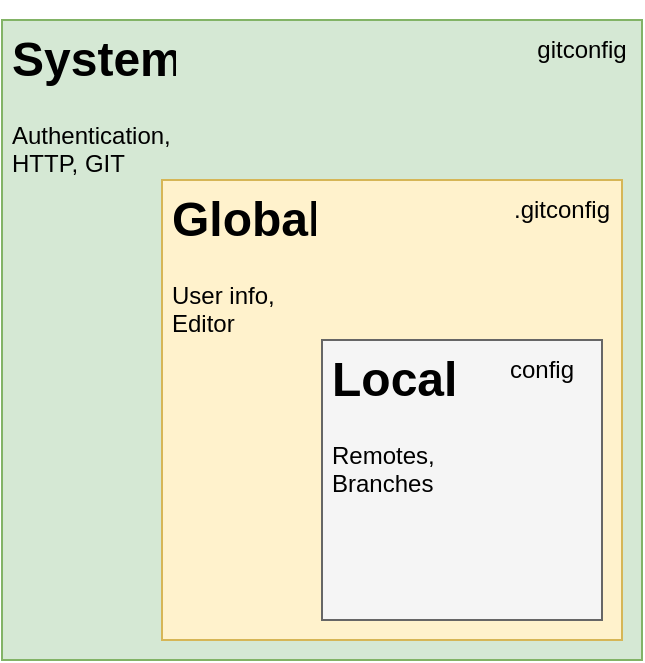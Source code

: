 <mxfile version="16.1.0" type="github">
  <diagram id="rnjRjZLV6JYx7znacPWV" name="Page-1">
    <mxGraphModel dx="1102" dy="882" grid="1" gridSize="10" guides="1" tooltips="1" connect="1" arrows="1" fold="1" page="1" pageScale="1" pageWidth="850" pageHeight="1100" math="0" shadow="0">
      <root>
        <mxCell id="0" />
        <mxCell id="1" parent="0" />
        <mxCell id="_hgoxm6HUZLf0Ftnl9ra-1" value="" style="whiteSpace=wrap;html=1;aspect=fixed;fillColor=#d5e8d4;strokeColor=#82b366;" parent="1" vertex="1">
          <mxGeometry x="40" y="40" width="320" height="320" as="geometry" />
        </mxCell>
        <mxCell id="_hgoxm6HUZLf0Ftnl9ra-2" value="" style="whiteSpace=wrap;html=1;aspect=fixed;fillColor=#fff2cc;strokeColor=#d6b656;" parent="1" vertex="1">
          <mxGeometry x="120" y="120" width="230" height="230" as="geometry" />
        </mxCell>
        <mxCell id="_hgoxm6HUZLf0Ftnl9ra-3" value="" style="whiteSpace=wrap;html=1;aspect=fixed;fillColor=#f5f5f5;fontColor=#333333;strokeColor=#666666;" parent="1" vertex="1">
          <mxGeometry x="200" y="200" width="140" height="140" as="geometry" />
        </mxCell>
        <mxCell id="_hgoxm6HUZLf0Ftnl9ra-4" value="&lt;h1&gt;System&lt;/h1&gt;&lt;p&gt;Authentication, HTTP, GIT&lt;/p&gt;" style="text;html=1;strokeColor=none;fillColor=none;spacing=5;spacingTop=-20;whiteSpace=wrap;overflow=hidden;rounded=0;" parent="1" vertex="1">
          <mxGeometry x="40" y="40" width="90" height="80" as="geometry" />
        </mxCell>
        <mxCell id="_hgoxm6HUZLf0Ftnl9ra-6" value="&lt;h1&gt;Global&lt;/h1&gt;&lt;p&gt;User info, Editor&lt;/p&gt;" style="text;html=1;strokeColor=none;fillColor=none;spacing=5;spacingTop=-20;whiteSpace=wrap;overflow=hidden;rounded=0;" parent="1" vertex="1">
          <mxGeometry x="120" y="120" width="80" height="80" as="geometry" />
        </mxCell>
        <mxCell id="_hgoxm6HUZLf0Ftnl9ra-7" value="&lt;h1&gt;Local&lt;/h1&gt;&lt;p&gt;Remotes, Branches&lt;/p&gt;&lt;p&gt;&lt;br&gt;&lt;/p&gt;" style="text;html=1;strokeColor=none;fillColor=none;spacing=5;spacingTop=-20;whiteSpace=wrap;overflow=hidden;rounded=0;" parent="1" vertex="1">
          <mxGeometry x="200" y="200" width="90" height="80" as="geometry" />
        </mxCell>
        <mxCell id="viOX8zuwRgglMyXOAv5t-1" value="gitconfig" style="text;html=1;strokeColor=none;fillColor=none;align=center;verticalAlign=middle;whiteSpace=wrap;rounded=0;" parent="1" vertex="1">
          <mxGeometry x="300" y="40" width="60" height="30" as="geometry" />
        </mxCell>
        <mxCell id="viOX8zuwRgglMyXOAv5t-2" value=".gitconfig" style="text;html=1;strokeColor=none;fillColor=none;align=center;verticalAlign=middle;whiteSpace=wrap;rounded=0;" parent="1" vertex="1">
          <mxGeometry x="290" y="120" width="60" height="30" as="geometry" />
        </mxCell>
        <mxCell id="viOX8zuwRgglMyXOAv5t-3" value="config" style="text;html=1;strokeColor=none;fillColor=none;align=center;verticalAlign=middle;whiteSpace=wrap;rounded=0;" parent="1" vertex="1">
          <mxGeometry x="280" y="200" width="60" height="30" as="geometry" />
        </mxCell>
      </root>
    </mxGraphModel>
  </diagram>
</mxfile>
